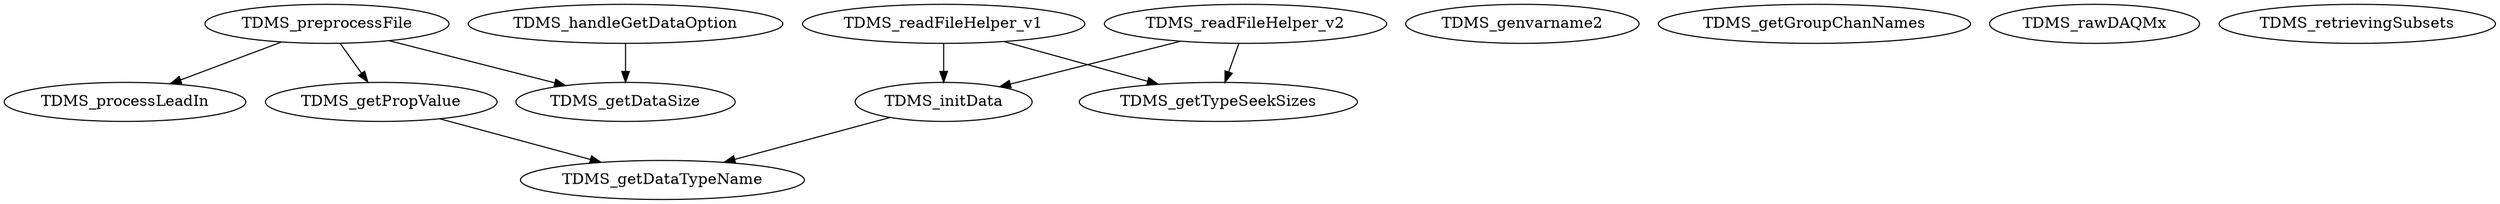 /* Created by mdot for Matlab */
digraph m2html {
  TDMS_getPropValue -> TDMS_getDataTypeName;
  TDMS_handleGetDataOption -> TDMS_getDataSize;
  TDMS_initData -> TDMS_getDataTypeName;
  TDMS_preprocessFile -> TDMS_getDataSize;
  TDMS_preprocessFile -> TDMS_getPropValue;
  TDMS_preprocessFile -> TDMS_processLeadIn;
  TDMS_readFileHelper_v1 -> TDMS_getTypeSeekSizes;
  TDMS_readFileHelper_v1 -> TDMS_initData;
  TDMS_readFileHelper_v2 -> TDMS_getTypeSeekSizes;
  TDMS_readFileHelper_v2 -> TDMS_initData;

  TDMS_genvarname2 [URL="TDMS_genvarname2.html"];
  TDMS_getDataSize [URL="TDMS_getDataSize.html"];
  TDMS_getDataTypeName [URL="TDMS_getDataTypeName.html"];
  TDMS_getGroupChanNames [URL="TDMS_getGroupChanNames.html"];
  TDMS_getPropValue [URL="TDMS_getPropValue.html"];
  TDMS_getTypeSeekSizes [URL="TDMS_getTypeSeekSizes.html"];
  TDMS_handleGetDataOption [URL="TDMS_handleGetDataOption.html"];
  TDMS_initData [URL="TDMS_initData.html"];
  TDMS_preprocessFile [URL="TDMS_preprocessFile.html"];
  TDMS_processLeadIn [URL="TDMS_processLeadIn.html"];
  TDMS_rawDAQMx [URL="TDMS_rawDAQMx.html"];
  TDMS_readFileHelper_v1 [URL="TDMS_readFileHelper_v1.html"];
  TDMS_readFileHelper_v2 [URL="TDMS_readFileHelper_v2.html"];
  TDMS_retrievingSubsets [URL="TDMS_retrievingSubsets.html"];
}